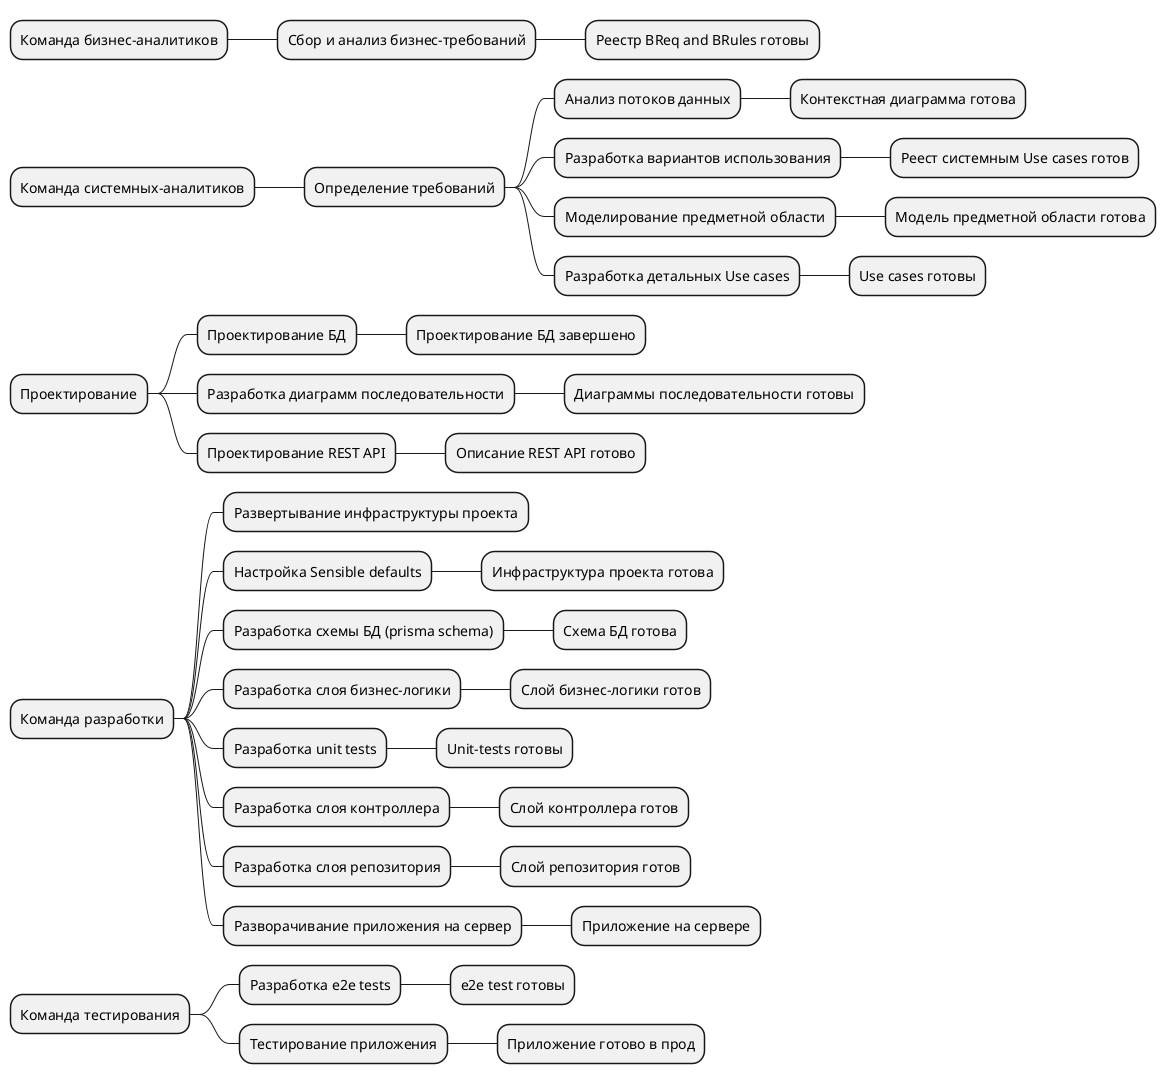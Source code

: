 @startmindmap

+ Команда бизнес-аналитиков
++ Сбор и анализ бизнес-требований
+++ Реестр BReq and BRules готовы

+ Команда системных-аналитиков
++ Определение требований
+++ Анализ потоков данных
++++ Контекстная диаграмма готова
+++ Разработка вариантов использования
++++ Реест системным Use cases готов
+++ Моделирование предметной области
++++ Модель предметной области готова
+++ Разработка детальных Use cases
++++ Use cases готовы

+ Проектирование
++ Проектирование БД
+++ Проектирование БД завершено
++ Разработка диаграмм последовательности
+++ Диаграммы последовательности готовы
++ Проектирование REST API
+++ Описание REST API готово

+ Команда разработки
++ Развертывание инфраструктуры проекта
++ Настройка Sensible defaults
+++ Инфраструктура проекта готова
++ Разработка схемы БД (prisma schema)
+++ Схема БД готова
++ Разработка слоя бизнес-логики
+++ Слой бизнес-логики готов
++ Разработка unit tests
+++ Unit-tests готовы
++ Разработка слоя контроллера
+++ Слой контроллера готов
++ Разработка слоя репозитория
+++ Слой репозитория готов
++ Разворачивание приложения на сервер
+++ Приложение на сервере

+ Команда тестирования
++ Разработка e2e tests
+++ e2e test готовы
++ Тестирование приложения
+++ Приложение готово в прод

@endmindmap
